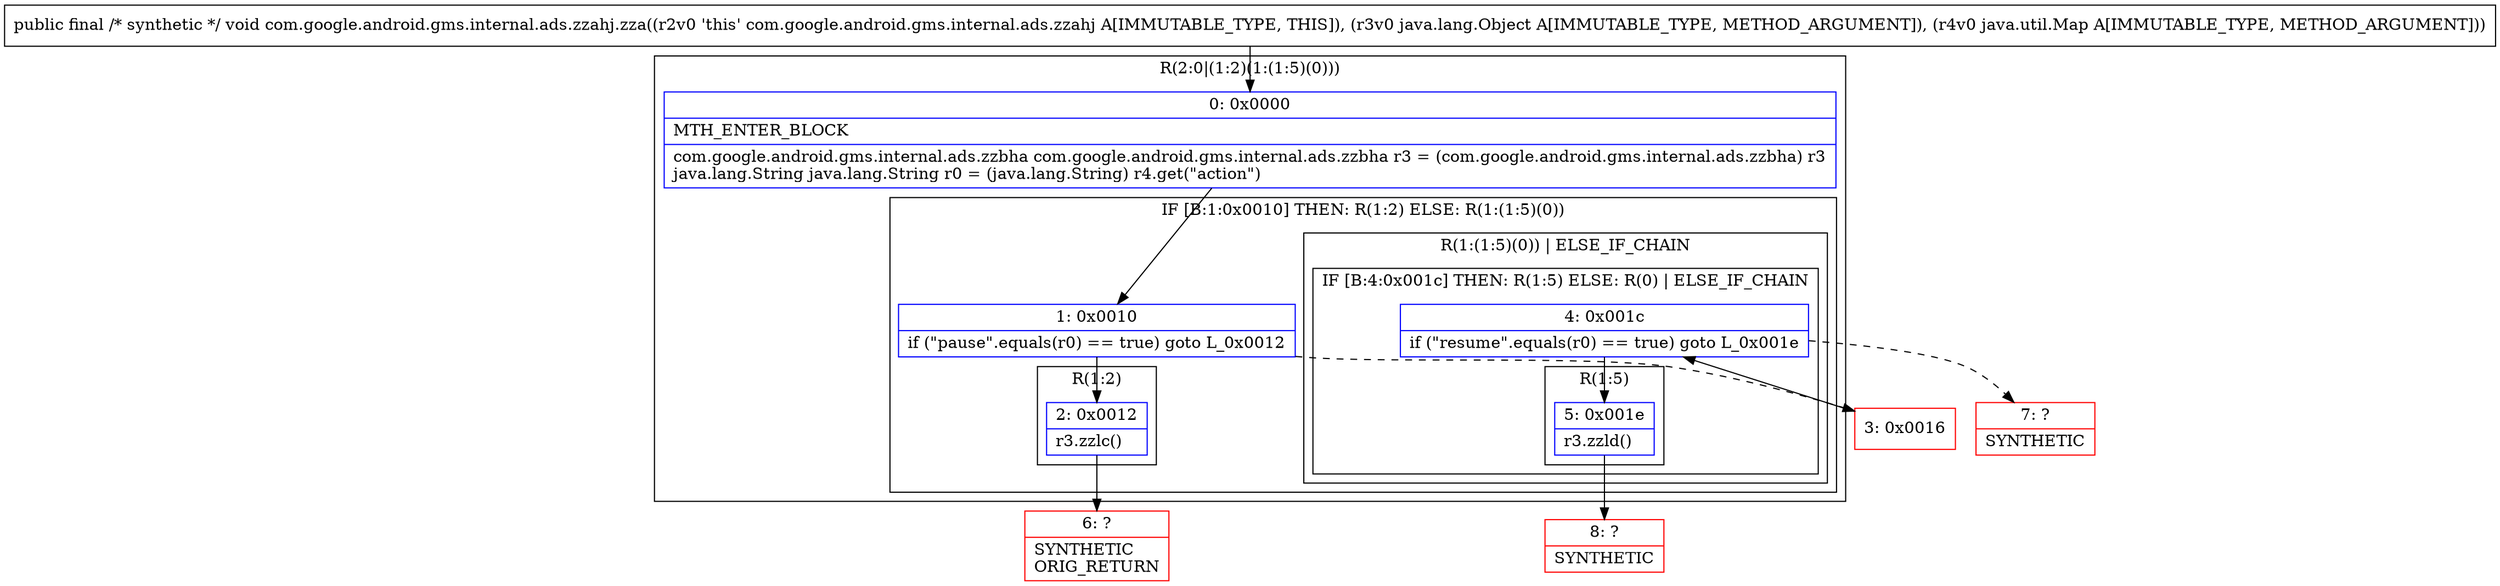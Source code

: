 digraph "CFG forcom.google.android.gms.internal.ads.zzahj.zza(Ljava\/lang\/Object;Ljava\/util\/Map;)V" {
subgraph cluster_Region_1571936434 {
label = "R(2:0|(1:2)(1:(1:5)(0)))";
node [shape=record,color=blue];
Node_0 [shape=record,label="{0\:\ 0x0000|MTH_ENTER_BLOCK\l|com.google.android.gms.internal.ads.zzbha com.google.android.gms.internal.ads.zzbha r3 = (com.google.android.gms.internal.ads.zzbha) r3\ljava.lang.String java.lang.String r0 = (java.lang.String) r4.get(\"action\")\l}"];
subgraph cluster_IfRegion_730850200 {
label = "IF [B:1:0x0010] THEN: R(1:2) ELSE: R(1:(1:5)(0))";
node [shape=record,color=blue];
Node_1 [shape=record,label="{1\:\ 0x0010|if (\"pause\".equals(r0) == true) goto L_0x0012\l}"];
subgraph cluster_Region_349659927 {
label = "R(1:2)";
node [shape=record,color=blue];
Node_2 [shape=record,label="{2\:\ 0x0012|r3.zzlc()\l}"];
}
subgraph cluster_Region_1534760433 {
label = "R(1:(1:5)(0)) | ELSE_IF_CHAIN\l";
node [shape=record,color=blue];
subgraph cluster_IfRegion_2024327699 {
label = "IF [B:4:0x001c] THEN: R(1:5) ELSE: R(0) | ELSE_IF_CHAIN\l";
node [shape=record,color=blue];
Node_4 [shape=record,label="{4\:\ 0x001c|if (\"resume\".equals(r0) == true) goto L_0x001e\l}"];
subgraph cluster_Region_1471901858 {
label = "R(1:5)";
node [shape=record,color=blue];
Node_5 [shape=record,label="{5\:\ 0x001e|r3.zzld()\l}"];
}
subgraph cluster_Region_255671845 {
label = "R(0)";
node [shape=record,color=blue];
}
}
}
}
}
Node_3 [shape=record,color=red,label="{3\:\ 0x0016}"];
Node_6 [shape=record,color=red,label="{6\:\ ?|SYNTHETIC\lORIG_RETURN\l}"];
Node_7 [shape=record,color=red,label="{7\:\ ?|SYNTHETIC\l}"];
Node_8 [shape=record,color=red,label="{8\:\ ?|SYNTHETIC\l}"];
MethodNode[shape=record,label="{public final \/* synthetic *\/ void com.google.android.gms.internal.ads.zzahj.zza((r2v0 'this' com.google.android.gms.internal.ads.zzahj A[IMMUTABLE_TYPE, THIS]), (r3v0 java.lang.Object A[IMMUTABLE_TYPE, METHOD_ARGUMENT]), (r4v0 java.util.Map A[IMMUTABLE_TYPE, METHOD_ARGUMENT])) }"];
MethodNode -> Node_0;
Node_0 -> Node_1;
Node_1 -> Node_2;
Node_1 -> Node_3[style=dashed];
Node_2 -> Node_6;
Node_4 -> Node_5;
Node_4 -> Node_7[style=dashed];
Node_5 -> Node_8;
Node_3 -> Node_4;
}

